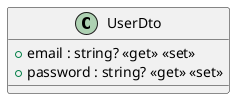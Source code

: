 @startuml
class UserDto {
    + email : string? <<get>> <<set>>
    + password : string? <<get>> <<set>>
}
@enduml
